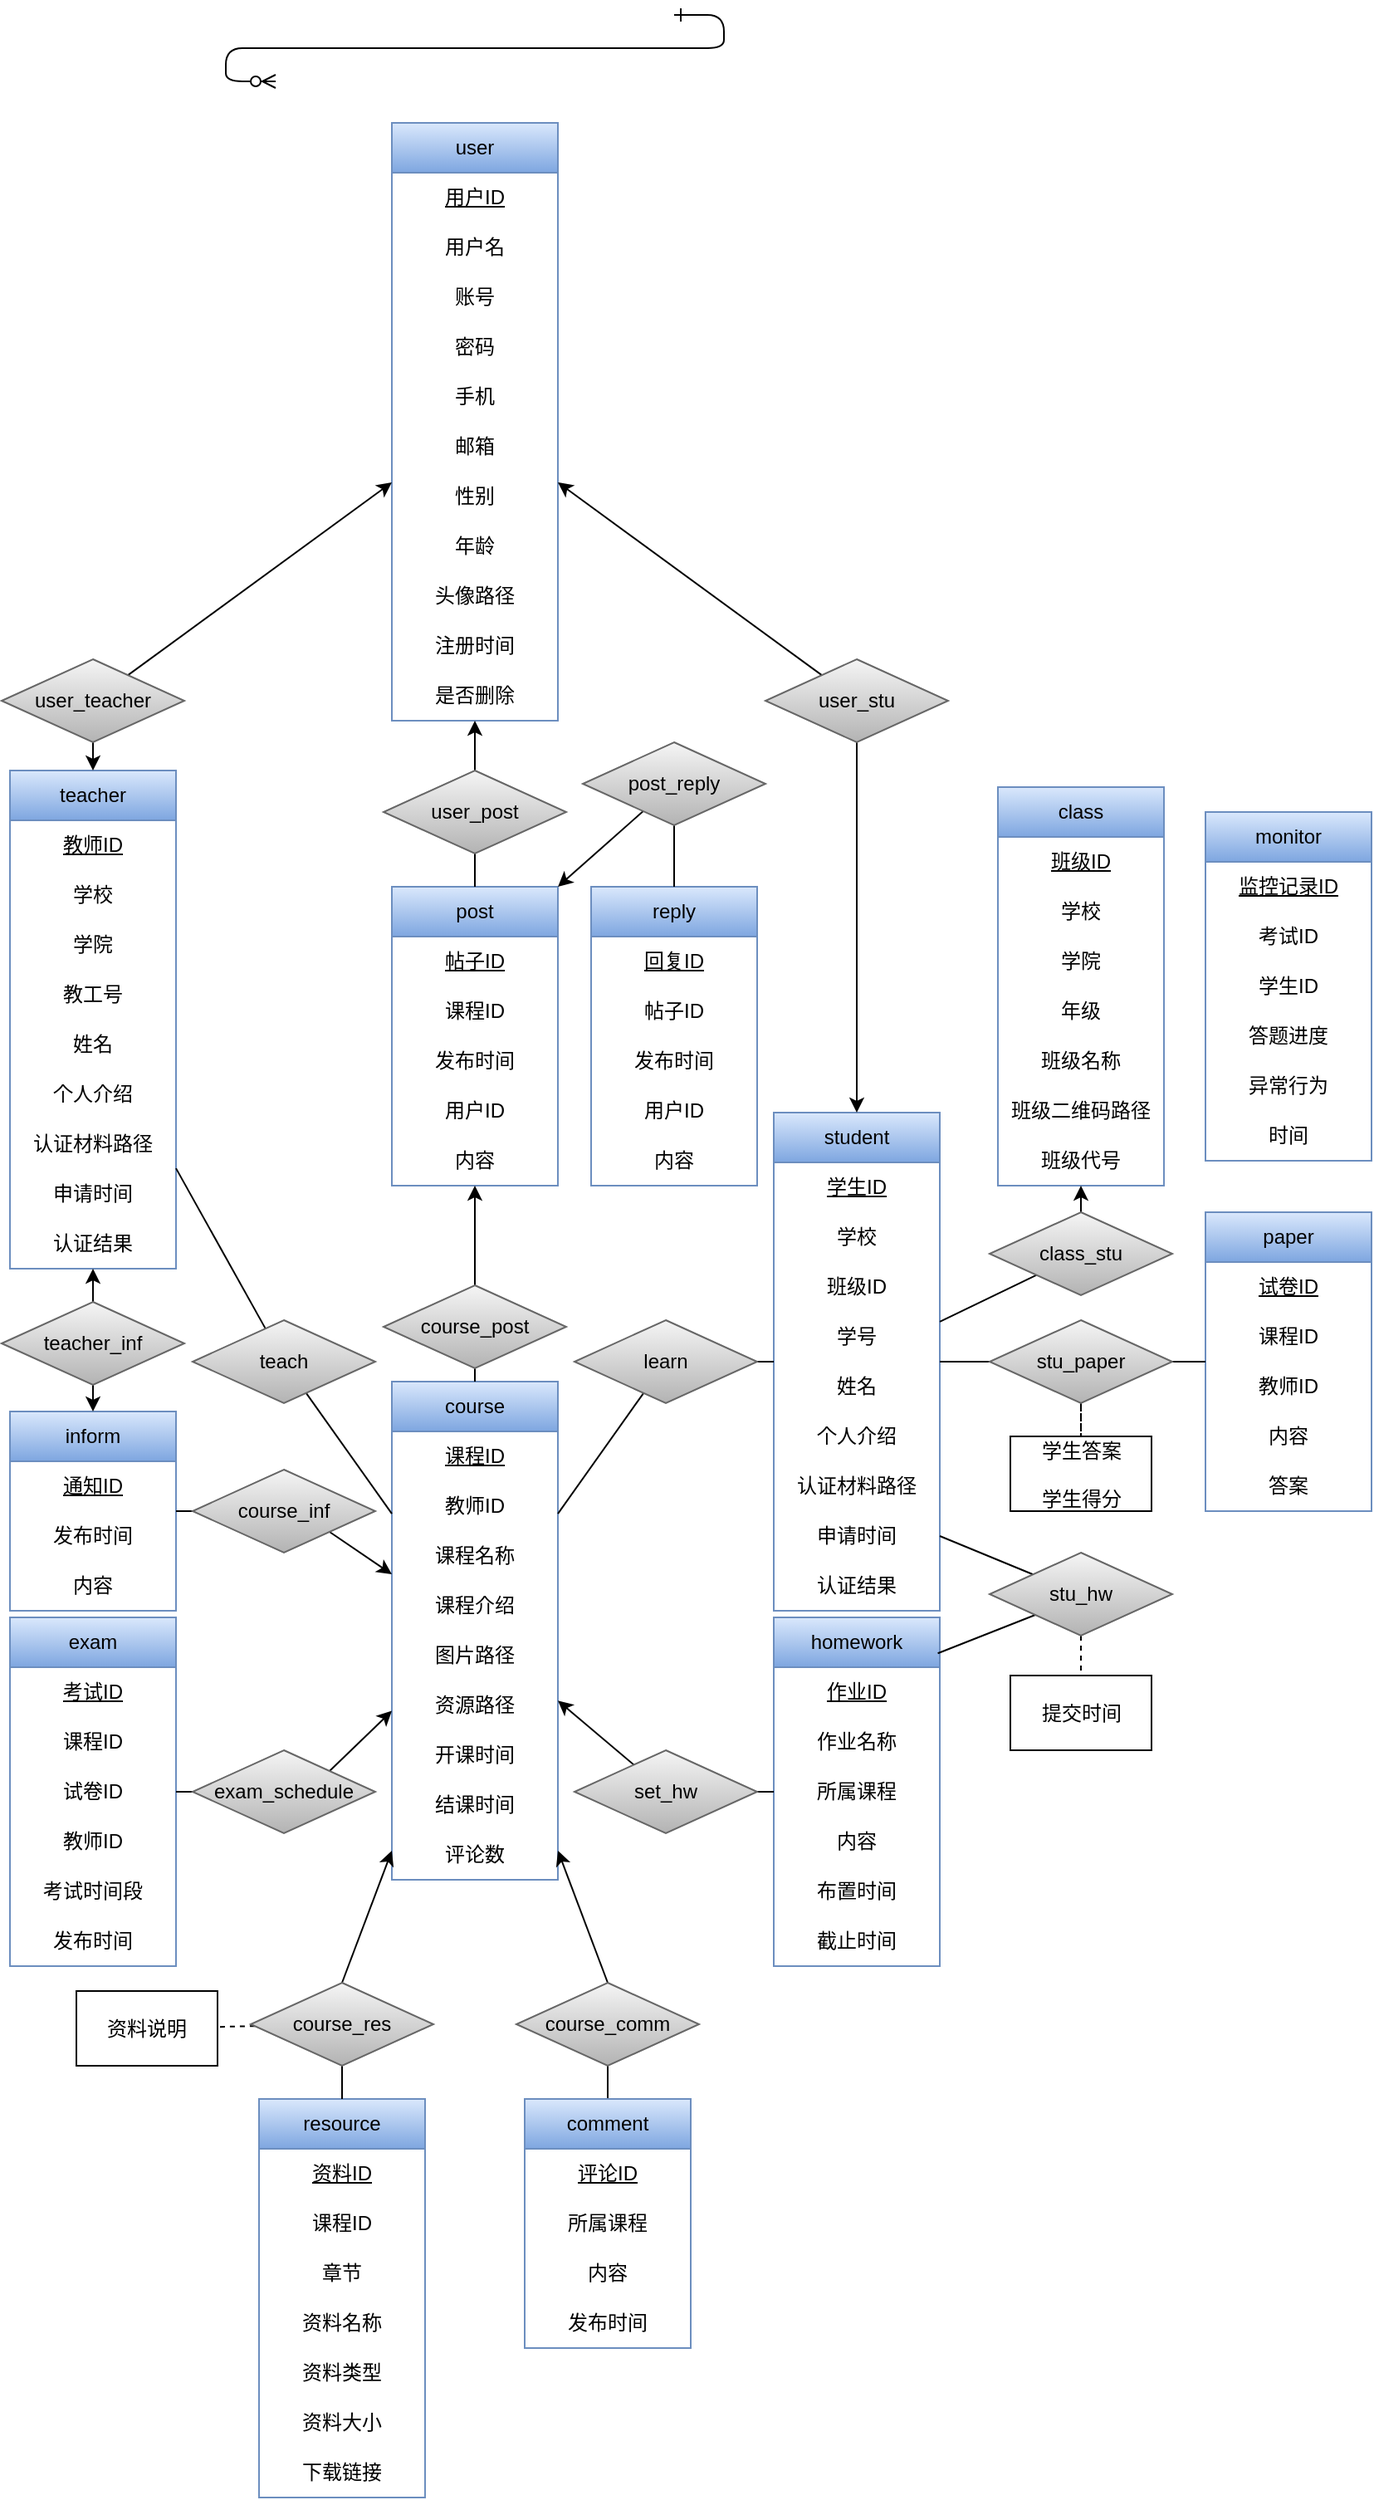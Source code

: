 <mxfile version="24.6.4" type="github">
  <diagram id="R2lEEEUBdFMjLlhIrx00" name="Page-1">
    <mxGraphModel dx="1669" dy="955" grid="1" gridSize="10" guides="1" tooltips="1" connect="1" arrows="1" fold="0" page="1" pageScale="1" pageWidth="1200" pageHeight="1920" math="0" shadow="0" extFonts="Permanent Marker^https://fonts.googleapis.com/css?family=Permanent+Marker">
      <root>
        <mxCell id="0" />
        <mxCell id="1" parent="0" />
        <mxCell id="C-vyLk0tnHw3VtMMgP7b-12" value="" style="edgeStyle=entityRelationEdgeStyle;endArrow=ERzeroToMany;startArrow=ERone;endFill=1;startFill=0;" parent="1" target="C-vyLk0tnHw3VtMMgP7b-17" edge="1">
          <mxGeometry width="100" height="100" relative="1" as="geometry">
            <mxPoint x="700" y="165" as="sourcePoint" />
            <mxPoint x="460" y="205" as="targetPoint" />
          </mxGeometry>
        </mxCell>
        <mxCell id="mOBHNSPccrh7EoG30m3W-4" value="student" style="swimlane;fontStyle=0;childLayout=stackLayout;horizontal=1;startSize=30;horizontalStack=0;resizeParent=1;resizeParentMax=0;resizeLast=0;collapsible=1;marginBottom=0;whiteSpace=wrap;html=1;fillColor=#dae8fc;strokeColor=#6c8ebf;gradientColor=#7ea6e0;" vertex="1" parent="1">
          <mxGeometry x="760" y="826" width="100" height="300" as="geometry" />
        </mxCell>
        <mxCell id="mOBHNSPccrh7EoG30m3W-5" value="&lt;u&gt;学生ID&lt;/u&gt;" style="text;strokeColor=none;fillColor=none;align=center;verticalAlign=middle;spacingLeft=4;spacingRight=4;overflow=hidden;points=[[0,0.5],[1,0.5]];portConstraint=eastwest;rotatable=0;whiteSpace=wrap;html=1;" vertex="1" parent="mOBHNSPccrh7EoG30m3W-4">
          <mxGeometry y="30" width="100" height="30" as="geometry" />
        </mxCell>
        <mxCell id="mOBHNSPccrh7EoG30m3W-16" value="学校" style="text;strokeColor=none;fillColor=none;align=center;verticalAlign=middle;spacingLeft=4;spacingRight=4;overflow=hidden;points=[[0,0.5],[1,0.5]];portConstraint=eastwest;rotatable=0;whiteSpace=wrap;html=1;" vertex="1" parent="mOBHNSPccrh7EoG30m3W-4">
          <mxGeometry y="60" width="100" height="30" as="geometry" />
        </mxCell>
        <mxCell id="mOBHNSPccrh7EoG30m3W-18" value="班级ID" style="text;strokeColor=none;fillColor=none;align=center;verticalAlign=middle;spacingLeft=4;spacingRight=4;overflow=hidden;points=[[0,0.5],[1,0.5]];portConstraint=eastwest;rotatable=0;whiteSpace=wrap;html=1;" vertex="1" parent="mOBHNSPccrh7EoG30m3W-4">
          <mxGeometry y="90" width="100" height="30" as="geometry" />
        </mxCell>
        <mxCell id="mOBHNSPccrh7EoG30m3W-19" value="学号" style="text;strokeColor=none;fillColor=none;align=center;verticalAlign=middle;spacingLeft=4;spacingRight=4;overflow=hidden;points=[[0,0.5],[1,0.5]];portConstraint=eastwest;rotatable=0;whiteSpace=wrap;html=1;" vertex="1" parent="mOBHNSPccrh7EoG30m3W-4">
          <mxGeometry y="120" width="100" height="30" as="geometry" />
        </mxCell>
        <mxCell id="mOBHNSPccrh7EoG30m3W-20" value="姓名" style="text;strokeColor=none;fillColor=none;align=center;verticalAlign=middle;spacingLeft=4;spacingRight=4;overflow=hidden;points=[[0,0.5],[1,0.5]];portConstraint=eastwest;rotatable=0;whiteSpace=wrap;html=1;" vertex="1" parent="mOBHNSPccrh7EoG30m3W-4">
          <mxGeometry y="150" width="100" height="30" as="geometry" />
        </mxCell>
        <mxCell id="mOBHNSPccrh7EoG30m3W-21" value="个人介绍" style="text;strokeColor=none;fillColor=none;align=center;verticalAlign=middle;spacingLeft=4;spacingRight=4;overflow=hidden;points=[[0,0.5],[1,0.5]];portConstraint=eastwest;rotatable=0;whiteSpace=wrap;html=1;" vertex="1" parent="mOBHNSPccrh7EoG30m3W-4">
          <mxGeometry y="180" width="100" height="30" as="geometry" />
        </mxCell>
        <mxCell id="mOBHNSPccrh7EoG30m3W-22" value="认证材料路径" style="text;strokeColor=none;fillColor=none;align=center;verticalAlign=middle;spacingLeft=4;spacingRight=4;overflow=hidden;points=[[0,0.5],[1,0.5]];portConstraint=eastwest;rotatable=0;whiteSpace=wrap;html=1;" vertex="1" parent="mOBHNSPccrh7EoG30m3W-4">
          <mxGeometry y="210" width="100" height="30" as="geometry" />
        </mxCell>
        <mxCell id="mOBHNSPccrh7EoG30m3W-23" value="申请时间" style="text;strokeColor=none;fillColor=none;align=center;verticalAlign=middle;spacingLeft=4;spacingRight=4;overflow=hidden;points=[[0,0.5],[1,0.5]];portConstraint=eastwest;rotatable=0;whiteSpace=wrap;html=1;" vertex="1" parent="mOBHNSPccrh7EoG30m3W-4">
          <mxGeometry y="240" width="100" height="30" as="geometry" />
        </mxCell>
        <mxCell id="mOBHNSPccrh7EoG30m3W-24" value="认证结果" style="text;strokeColor=none;fillColor=none;align=center;verticalAlign=middle;spacingLeft=4;spacingRight=4;overflow=hidden;points=[[0,0.5],[1,0.5]];portConstraint=eastwest;rotatable=0;whiteSpace=wrap;html=1;" vertex="1" parent="mOBHNSPccrh7EoG30m3W-4">
          <mxGeometry y="270" width="100" height="30" as="geometry" />
        </mxCell>
        <mxCell id="mOBHNSPccrh7EoG30m3W-27" value="teacher" style="swimlane;fontStyle=0;childLayout=stackLayout;horizontal=1;startSize=30;horizontalStack=0;resizeParent=1;resizeParentMax=0;resizeLast=0;collapsible=1;marginBottom=0;whiteSpace=wrap;html=1;fillColor=#dae8fc;gradientColor=#7ea6e0;strokeColor=#6c8ebf;" vertex="1" parent="1">
          <mxGeometry x="300" y="620" width="100" height="300" as="geometry" />
        </mxCell>
        <mxCell id="mOBHNSPccrh7EoG30m3W-28" value="&lt;u&gt;教师ID&lt;/u&gt;" style="text;strokeColor=none;fillColor=none;align=center;verticalAlign=middle;spacingLeft=4;spacingRight=4;overflow=hidden;points=[[0,0.5],[1,0.5]];portConstraint=eastwest;rotatable=0;whiteSpace=wrap;html=1;" vertex="1" parent="mOBHNSPccrh7EoG30m3W-27">
          <mxGeometry y="30" width="100" height="30" as="geometry" />
        </mxCell>
        <mxCell id="mOBHNSPccrh7EoG30m3W-29" value="学校" style="text;strokeColor=none;fillColor=none;align=center;verticalAlign=middle;spacingLeft=4;spacingRight=4;overflow=hidden;points=[[0,0.5],[1,0.5]];portConstraint=eastwest;rotatable=0;whiteSpace=wrap;html=1;" vertex="1" parent="mOBHNSPccrh7EoG30m3W-27">
          <mxGeometry y="60" width="100" height="30" as="geometry" />
        </mxCell>
        <mxCell id="mOBHNSPccrh7EoG30m3W-30" value="学院" style="text;strokeColor=none;fillColor=none;align=center;verticalAlign=middle;spacingLeft=4;spacingRight=4;overflow=hidden;points=[[0,0.5],[1,0.5]];portConstraint=eastwest;rotatable=0;whiteSpace=wrap;html=1;" vertex="1" parent="mOBHNSPccrh7EoG30m3W-27">
          <mxGeometry y="90" width="100" height="30" as="geometry" />
        </mxCell>
        <mxCell id="mOBHNSPccrh7EoG30m3W-31" value="教工号" style="text;strokeColor=none;fillColor=none;align=center;verticalAlign=middle;spacingLeft=4;spacingRight=4;overflow=hidden;points=[[0,0.5],[1,0.5]];portConstraint=eastwest;rotatable=0;whiteSpace=wrap;html=1;" vertex="1" parent="mOBHNSPccrh7EoG30m3W-27">
          <mxGeometry y="120" width="100" height="30" as="geometry" />
        </mxCell>
        <mxCell id="mOBHNSPccrh7EoG30m3W-32" value="姓名" style="text;strokeColor=none;fillColor=none;align=center;verticalAlign=middle;spacingLeft=4;spacingRight=4;overflow=hidden;points=[[0,0.5],[1,0.5]];portConstraint=eastwest;rotatable=0;whiteSpace=wrap;html=1;" vertex="1" parent="mOBHNSPccrh7EoG30m3W-27">
          <mxGeometry y="150" width="100" height="30" as="geometry" />
        </mxCell>
        <mxCell id="mOBHNSPccrh7EoG30m3W-33" value="个人介绍" style="text;strokeColor=none;fillColor=none;align=center;verticalAlign=middle;spacingLeft=4;spacingRight=4;overflow=hidden;points=[[0,0.5],[1,0.5]];portConstraint=eastwest;rotatable=0;whiteSpace=wrap;html=1;" vertex="1" parent="mOBHNSPccrh7EoG30m3W-27">
          <mxGeometry y="180" width="100" height="30" as="geometry" />
        </mxCell>
        <mxCell id="mOBHNSPccrh7EoG30m3W-34" value="认证材料路径" style="text;strokeColor=none;fillColor=none;align=center;verticalAlign=middle;spacingLeft=4;spacingRight=4;overflow=hidden;points=[[0,0.5],[1,0.5]];portConstraint=eastwest;rotatable=0;whiteSpace=wrap;html=1;" vertex="1" parent="mOBHNSPccrh7EoG30m3W-27">
          <mxGeometry y="210" width="100" height="30" as="geometry" />
        </mxCell>
        <mxCell id="mOBHNSPccrh7EoG30m3W-35" value="申请时间" style="text;strokeColor=none;fillColor=none;align=center;verticalAlign=middle;spacingLeft=4;spacingRight=4;overflow=hidden;points=[[0,0.5],[1,0.5]];portConstraint=eastwest;rotatable=0;whiteSpace=wrap;html=1;" vertex="1" parent="mOBHNSPccrh7EoG30m3W-27">
          <mxGeometry y="240" width="100" height="30" as="geometry" />
        </mxCell>
        <mxCell id="mOBHNSPccrh7EoG30m3W-36" value="认证结果" style="text;strokeColor=none;fillColor=none;align=center;verticalAlign=middle;spacingLeft=4;spacingRight=4;overflow=hidden;points=[[0,0.5],[1,0.5]];portConstraint=eastwest;rotatable=0;whiteSpace=wrap;html=1;" vertex="1" parent="mOBHNSPccrh7EoG30m3W-27">
          <mxGeometry y="270" width="100" height="30" as="geometry" />
        </mxCell>
        <mxCell id="mOBHNSPccrh7EoG30m3W-39" value="user" style="swimlane;fontStyle=0;childLayout=stackLayout;horizontal=1;startSize=30;horizontalStack=0;resizeParent=1;resizeParentMax=0;resizeLast=0;collapsible=1;marginBottom=0;whiteSpace=wrap;html=1;fillColor=#dae8fc;strokeColor=#6c8ebf;gradientColor=#7ea6e0;" vertex="1" parent="1">
          <mxGeometry x="530" y="230" width="100" height="360" as="geometry" />
        </mxCell>
        <mxCell id="mOBHNSPccrh7EoG30m3W-40" value="&lt;u&gt;用户ID&lt;/u&gt;" style="text;strokeColor=none;fillColor=none;align=center;verticalAlign=middle;spacingLeft=4;spacingRight=4;overflow=hidden;points=[[0,0.5],[1,0.5]];portConstraint=eastwest;rotatable=0;whiteSpace=wrap;html=1;" vertex="1" parent="mOBHNSPccrh7EoG30m3W-39">
          <mxGeometry y="30" width="100" height="30" as="geometry" />
        </mxCell>
        <mxCell id="mOBHNSPccrh7EoG30m3W-41" value="用户名" style="text;strokeColor=none;fillColor=none;align=center;verticalAlign=middle;spacingLeft=4;spacingRight=4;overflow=hidden;points=[[0,0.5],[1,0.5]];portConstraint=eastwest;rotatable=0;whiteSpace=wrap;html=1;" vertex="1" parent="mOBHNSPccrh7EoG30m3W-39">
          <mxGeometry y="60" width="100" height="30" as="geometry" />
        </mxCell>
        <mxCell id="mOBHNSPccrh7EoG30m3W-42" value="账号" style="text;strokeColor=none;fillColor=none;align=center;verticalAlign=middle;spacingLeft=4;spacingRight=4;overflow=hidden;points=[[0,0.5],[1,0.5]];portConstraint=eastwest;rotatable=0;whiteSpace=wrap;html=1;" vertex="1" parent="mOBHNSPccrh7EoG30m3W-39">
          <mxGeometry y="90" width="100" height="30" as="geometry" />
        </mxCell>
        <mxCell id="mOBHNSPccrh7EoG30m3W-43" value="密码" style="text;strokeColor=none;fillColor=none;align=center;verticalAlign=middle;spacingLeft=4;spacingRight=4;overflow=hidden;points=[[0,0.5],[1,0.5]];portConstraint=eastwest;rotatable=0;whiteSpace=wrap;html=1;" vertex="1" parent="mOBHNSPccrh7EoG30m3W-39">
          <mxGeometry y="120" width="100" height="30" as="geometry" />
        </mxCell>
        <mxCell id="mOBHNSPccrh7EoG30m3W-44" value="手机" style="text;strokeColor=none;fillColor=none;align=center;verticalAlign=middle;spacingLeft=4;spacingRight=4;overflow=hidden;points=[[0,0.5],[1,0.5]];portConstraint=eastwest;rotatable=0;whiteSpace=wrap;html=1;" vertex="1" parent="mOBHNSPccrh7EoG30m3W-39">
          <mxGeometry y="150" width="100" height="30" as="geometry" />
        </mxCell>
        <mxCell id="mOBHNSPccrh7EoG30m3W-45" value="邮箱" style="text;strokeColor=none;fillColor=none;align=center;verticalAlign=middle;spacingLeft=4;spacingRight=4;overflow=hidden;points=[[0,0.5],[1,0.5]];portConstraint=eastwest;rotatable=0;whiteSpace=wrap;html=1;" vertex="1" parent="mOBHNSPccrh7EoG30m3W-39">
          <mxGeometry y="180" width="100" height="30" as="geometry" />
        </mxCell>
        <mxCell id="mOBHNSPccrh7EoG30m3W-46" value="性别" style="text;strokeColor=none;fillColor=none;align=center;verticalAlign=middle;spacingLeft=4;spacingRight=4;overflow=hidden;points=[[0,0.5],[1,0.5]];portConstraint=eastwest;rotatable=0;whiteSpace=wrap;html=1;" vertex="1" parent="mOBHNSPccrh7EoG30m3W-39">
          <mxGeometry y="210" width="100" height="30" as="geometry" />
        </mxCell>
        <mxCell id="mOBHNSPccrh7EoG30m3W-47" value="年龄" style="text;strokeColor=none;fillColor=none;align=center;verticalAlign=middle;spacingLeft=4;spacingRight=4;overflow=hidden;points=[[0,0.5],[1,0.5]];portConstraint=eastwest;rotatable=0;whiteSpace=wrap;html=1;" vertex="1" parent="mOBHNSPccrh7EoG30m3W-39">
          <mxGeometry y="240" width="100" height="30" as="geometry" />
        </mxCell>
        <mxCell id="mOBHNSPccrh7EoG30m3W-48" value="头像路径" style="text;strokeColor=none;fillColor=none;align=center;verticalAlign=middle;spacingLeft=4;spacingRight=4;overflow=hidden;points=[[0,0.5],[1,0.5]];portConstraint=eastwest;rotatable=0;whiteSpace=wrap;html=1;" vertex="1" parent="mOBHNSPccrh7EoG30m3W-39">
          <mxGeometry y="270" width="100" height="30" as="geometry" />
        </mxCell>
        <mxCell id="mOBHNSPccrh7EoG30m3W-49" value="注册时间" style="text;strokeColor=none;fillColor=none;align=center;verticalAlign=middle;spacingLeft=4;spacingRight=4;overflow=hidden;points=[[0,0.5],[1,0.5]];portConstraint=eastwest;rotatable=0;whiteSpace=wrap;html=1;" vertex="1" parent="mOBHNSPccrh7EoG30m3W-39">
          <mxGeometry y="300" width="100" height="30" as="geometry" />
        </mxCell>
        <mxCell id="mOBHNSPccrh7EoG30m3W-50" value="是否删除" style="text;strokeColor=none;fillColor=none;align=center;verticalAlign=middle;spacingLeft=4;spacingRight=4;overflow=hidden;points=[[0,0.5],[1,0.5]];portConstraint=eastwest;rotatable=0;whiteSpace=wrap;html=1;" vertex="1" parent="mOBHNSPccrh7EoG30m3W-39">
          <mxGeometry y="330" width="100" height="30" as="geometry" />
        </mxCell>
        <mxCell id="JICtloIAg-4X0a2bjhk1-2" style="rounded=0;orthogonalLoop=1;jettySize=auto;html=1;" edge="1" parent="1" source="JICtloIAg-4X0a2bjhk1-1" target="mOBHNSPccrh7EoG30m3W-27">
          <mxGeometry relative="1" as="geometry" />
        </mxCell>
        <mxCell id="JICtloIAg-4X0a2bjhk1-3" style="rounded=0;orthogonalLoop=1;jettySize=auto;html=1;" edge="1" parent="1" source="JICtloIAg-4X0a2bjhk1-1" target="mOBHNSPccrh7EoG30m3W-39">
          <mxGeometry relative="1" as="geometry" />
        </mxCell>
        <mxCell id="JICtloIAg-4X0a2bjhk1-1" value="user_teacher" style="rhombus;whiteSpace=wrap;html=1;fillColor=#f5f5f5;strokeColor=#666666;gradientColor=#b3b3b3;" vertex="1" parent="1">
          <mxGeometry x="295" y="553" width="110" height="50" as="geometry" />
        </mxCell>
        <mxCell id="JICtloIAg-4X0a2bjhk1-5" style="rounded=0;orthogonalLoop=1;jettySize=auto;html=1;" edge="1" parent="1" source="JICtloIAg-4X0a2bjhk1-4" target="mOBHNSPccrh7EoG30m3W-39">
          <mxGeometry relative="1" as="geometry" />
        </mxCell>
        <mxCell id="JICtloIAg-4X0a2bjhk1-6" style="rounded=0;orthogonalLoop=1;jettySize=auto;html=1;strokeColor=default;" edge="1" parent="1" source="JICtloIAg-4X0a2bjhk1-4" target="mOBHNSPccrh7EoG30m3W-4">
          <mxGeometry relative="1" as="geometry" />
        </mxCell>
        <mxCell id="JICtloIAg-4X0a2bjhk1-4" value="user_stu" style="rhombus;whiteSpace=wrap;html=1;fillColor=#f5f5f5;strokeColor=#666666;gradientColor=#b3b3b3;" vertex="1" parent="1">
          <mxGeometry x="755" y="553" width="110" height="50" as="geometry" />
        </mxCell>
        <mxCell id="JICtloIAg-4X0a2bjhk1-7" value="class" style="swimlane;fontStyle=0;childLayout=stackLayout;horizontal=1;startSize=30;horizontalStack=0;resizeParent=1;resizeParentMax=0;resizeLast=0;collapsible=1;marginBottom=0;whiteSpace=wrap;html=1;fillColor=#dae8fc;strokeColor=#6c8ebf;gradientColor=#7ea6e0;" vertex="1" parent="1">
          <mxGeometry x="895" y="630" width="100" height="240" as="geometry" />
        </mxCell>
        <mxCell id="JICtloIAg-4X0a2bjhk1-8" value="&lt;u&gt;班级ID&lt;/u&gt;" style="text;strokeColor=none;fillColor=none;align=center;verticalAlign=middle;spacingLeft=4;spacingRight=4;overflow=hidden;points=[[0,0.5],[1,0.5]];portConstraint=eastwest;rotatable=0;whiteSpace=wrap;html=1;" vertex="1" parent="JICtloIAg-4X0a2bjhk1-7">
          <mxGeometry y="30" width="100" height="30" as="geometry" />
        </mxCell>
        <mxCell id="JICtloIAg-4X0a2bjhk1-9" value="学校" style="text;strokeColor=none;fillColor=none;align=center;verticalAlign=middle;spacingLeft=4;spacingRight=4;overflow=hidden;points=[[0,0.5],[1,0.5]];portConstraint=eastwest;rotatable=0;whiteSpace=wrap;html=1;" vertex="1" parent="JICtloIAg-4X0a2bjhk1-7">
          <mxGeometry y="60" width="100" height="30" as="geometry" />
        </mxCell>
        <mxCell id="JICtloIAg-4X0a2bjhk1-10" value="学院" style="text;strokeColor=none;fillColor=none;align=center;verticalAlign=middle;spacingLeft=4;spacingRight=4;overflow=hidden;points=[[0,0.5],[1,0.5]];portConstraint=eastwest;rotatable=0;whiteSpace=wrap;html=1;" vertex="1" parent="JICtloIAg-4X0a2bjhk1-7">
          <mxGeometry y="90" width="100" height="30" as="geometry" />
        </mxCell>
        <mxCell id="JICtloIAg-4X0a2bjhk1-11" value="年级" style="text;strokeColor=none;fillColor=none;align=center;verticalAlign=middle;spacingLeft=4;spacingRight=4;overflow=hidden;points=[[0,0.5],[1,0.5]];portConstraint=eastwest;rotatable=0;whiteSpace=wrap;html=1;" vertex="1" parent="JICtloIAg-4X0a2bjhk1-7">
          <mxGeometry y="120" width="100" height="30" as="geometry" />
        </mxCell>
        <mxCell id="JICtloIAg-4X0a2bjhk1-12" value="班级名称" style="text;strokeColor=none;fillColor=none;align=center;verticalAlign=middle;spacingLeft=4;spacingRight=4;overflow=hidden;points=[[0,0.5],[1,0.5]];portConstraint=eastwest;rotatable=0;whiteSpace=wrap;html=1;" vertex="1" parent="JICtloIAg-4X0a2bjhk1-7">
          <mxGeometry y="150" width="100" height="30" as="geometry" />
        </mxCell>
        <mxCell id="JICtloIAg-4X0a2bjhk1-13" value="班级二维码路径" style="text;strokeColor=none;fillColor=none;align=center;verticalAlign=middle;spacingLeft=4;spacingRight=4;overflow=hidden;points=[[0,0.5],[1,0.5]];portConstraint=eastwest;rotatable=0;whiteSpace=wrap;html=1;" vertex="1" parent="JICtloIAg-4X0a2bjhk1-7">
          <mxGeometry y="180" width="100" height="30" as="geometry" />
        </mxCell>
        <mxCell id="JICtloIAg-4X0a2bjhk1-14" value="班级代号" style="text;strokeColor=none;fillColor=none;align=center;verticalAlign=middle;spacingLeft=4;spacingRight=4;overflow=hidden;points=[[0,0.5],[1,0.5]];portConstraint=eastwest;rotatable=0;whiteSpace=wrap;html=1;" vertex="1" parent="JICtloIAg-4X0a2bjhk1-7">
          <mxGeometry y="210" width="100" height="30" as="geometry" />
        </mxCell>
        <mxCell id="JICtloIAg-4X0a2bjhk1-19" value="course" style="swimlane;fontStyle=0;childLayout=stackLayout;horizontal=1;startSize=30;horizontalStack=0;resizeParent=1;resizeParentMax=0;resizeLast=0;collapsible=1;marginBottom=0;whiteSpace=wrap;html=1;fillColor=#dae8fc;gradientColor=#7ea6e0;strokeColor=#6c8ebf;" vertex="1" parent="1">
          <mxGeometry x="530" y="988" width="100" height="300" as="geometry" />
        </mxCell>
        <mxCell id="JICtloIAg-4X0a2bjhk1-20" value="&lt;u&gt;课程ID&lt;/u&gt;" style="text;strokeColor=none;fillColor=none;align=center;verticalAlign=middle;spacingLeft=4;spacingRight=4;overflow=hidden;points=[[0,0.5],[1,0.5]];portConstraint=eastwest;rotatable=0;whiteSpace=wrap;html=1;" vertex="1" parent="JICtloIAg-4X0a2bjhk1-19">
          <mxGeometry y="30" width="100" height="30" as="geometry" />
        </mxCell>
        <mxCell id="JICtloIAg-4X0a2bjhk1-21" value="教师ID" style="text;strokeColor=none;fillColor=none;align=center;verticalAlign=middle;spacingLeft=4;spacingRight=4;overflow=hidden;points=[[0,0.5],[1,0.5]];portConstraint=eastwest;rotatable=0;whiteSpace=wrap;html=1;" vertex="1" parent="JICtloIAg-4X0a2bjhk1-19">
          <mxGeometry y="60" width="100" height="30" as="geometry" />
        </mxCell>
        <mxCell id="JICtloIAg-4X0a2bjhk1-22" value="课程名称" style="text;strokeColor=none;fillColor=none;align=center;verticalAlign=middle;spacingLeft=4;spacingRight=4;overflow=hidden;points=[[0,0.5],[1,0.5]];portConstraint=eastwest;rotatable=0;whiteSpace=wrap;html=1;" vertex="1" parent="JICtloIAg-4X0a2bjhk1-19">
          <mxGeometry y="90" width="100" height="30" as="geometry" />
        </mxCell>
        <mxCell id="JICtloIAg-4X0a2bjhk1-23" value="课程介绍" style="text;strokeColor=none;fillColor=none;align=center;verticalAlign=middle;spacingLeft=4;spacingRight=4;overflow=hidden;points=[[0,0.5],[1,0.5]];portConstraint=eastwest;rotatable=0;whiteSpace=wrap;html=1;" vertex="1" parent="JICtloIAg-4X0a2bjhk1-19">
          <mxGeometry y="120" width="100" height="30" as="geometry" />
        </mxCell>
        <mxCell id="JICtloIAg-4X0a2bjhk1-24" value="图片路径" style="text;strokeColor=none;fillColor=none;align=center;verticalAlign=middle;spacingLeft=4;spacingRight=4;overflow=hidden;points=[[0,0.5],[1,0.5]];portConstraint=eastwest;rotatable=0;whiteSpace=wrap;html=1;" vertex="1" parent="JICtloIAg-4X0a2bjhk1-19">
          <mxGeometry y="150" width="100" height="30" as="geometry" />
        </mxCell>
        <mxCell id="JICtloIAg-4X0a2bjhk1-25" value="资源路径" style="text;strokeColor=none;fillColor=none;align=center;verticalAlign=middle;spacingLeft=4;spacingRight=4;overflow=hidden;points=[[0,0.5],[1,0.5]];portConstraint=eastwest;rotatable=0;whiteSpace=wrap;html=1;" vertex="1" parent="JICtloIAg-4X0a2bjhk1-19">
          <mxGeometry y="180" width="100" height="30" as="geometry" />
        </mxCell>
        <mxCell id="JICtloIAg-4X0a2bjhk1-26" value="开课时间" style="text;strokeColor=none;fillColor=none;align=center;verticalAlign=middle;spacingLeft=4;spacingRight=4;overflow=hidden;points=[[0,0.5],[1,0.5]];portConstraint=eastwest;rotatable=0;whiteSpace=wrap;html=1;" vertex="1" parent="JICtloIAg-4X0a2bjhk1-19">
          <mxGeometry y="210" width="100" height="30" as="geometry" />
        </mxCell>
        <mxCell id="JICtloIAg-4X0a2bjhk1-27" value="结课时间" style="text;strokeColor=none;fillColor=none;align=center;verticalAlign=middle;spacingLeft=4;spacingRight=4;overflow=hidden;points=[[0,0.5],[1,0.5]];portConstraint=eastwest;rotatable=0;whiteSpace=wrap;html=1;" vertex="1" parent="JICtloIAg-4X0a2bjhk1-19">
          <mxGeometry y="240" width="100" height="30" as="geometry" />
        </mxCell>
        <mxCell id="JICtloIAg-4X0a2bjhk1-28" value="评论数" style="text;strokeColor=none;fillColor=none;align=center;verticalAlign=middle;spacingLeft=4;spacingRight=4;overflow=hidden;points=[[0,0.5],[1,0.5]];portConstraint=eastwest;rotatable=0;whiteSpace=wrap;html=1;" vertex="1" parent="JICtloIAg-4X0a2bjhk1-19">
          <mxGeometry y="270" width="100" height="30" as="geometry" />
        </mxCell>
        <mxCell id="JICtloIAg-4X0a2bjhk1-31" value="resource" style="swimlane;fontStyle=0;childLayout=stackLayout;horizontal=1;startSize=30;horizontalStack=0;resizeParent=1;resizeParentMax=0;resizeLast=0;collapsible=1;marginBottom=0;whiteSpace=wrap;html=1;fillColor=#dae8fc;strokeColor=#6c8ebf;gradientColor=#7ea6e0;" vertex="1" parent="1">
          <mxGeometry x="450" y="1420" width="100" height="240" as="geometry" />
        </mxCell>
        <mxCell id="JICtloIAg-4X0a2bjhk1-32" value="&lt;u&gt;资料ID&lt;/u&gt;" style="text;strokeColor=none;fillColor=none;align=center;verticalAlign=middle;spacingLeft=4;spacingRight=4;overflow=hidden;points=[[0,0.5],[1,0.5]];portConstraint=eastwest;rotatable=0;whiteSpace=wrap;html=1;" vertex="1" parent="JICtloIAg-4X0a2bjhk1-31">
          <mxGeometry y="30" width="100" height="30" as="geometry" />
        </mxCell>
        <mxCell id="JICtloIAg-4X0a2bjhk1-33" value="课程ID" style="text;strokeColor=none;fillColor=none;align=center;verticalAlign=middle;spacingLeft=4;spacingRight=4;overflow=hidden;points=[[0,0.5],[1,0.5]];portConstraint=eastwest;rotatable=0;whiteSpace=wrap;html=1;" vertex="1" parent="JICtloIAg-4X0a2bjhk1-31">
          <mxGeometry y="60" width="100" height="30" as="geometry" />
        </mxCell>
        <mxCell id="JICtloIAg-4X0a2bjhk1-34" value="章节" style="text;strokeColor=none;fillColor=none;align=center;verticalAlign=middle;spacingLeft=4;spacingRight=4;overflow=hidden;points=[[0,0.5],[1,0.5]];portConstraint=eastwest;rotatable=0;whiteSpace=wrap;html=1;" vertex="1" parent="JICtloIAg-4X0a2bjhk1-31">
          <mxGeometry y="90" width="100" height="30" as="geometry" />
        </mxCell>
        <mxCell id="JICtloIAg-4X0a2bjhk1-35" value="资料名称" style="text;strokeColor=none;fillColor=none;align=center;verticalAlign=middle;spacingLeft=4;spacingRight=4;overflow=hidden;points=[[0,0.5],[1,0.5]];portConstraint=eastwest;rotatable=0;whiteSpace=wrap;html=1;" vertex="1" parent="JICtloIAg-4X0a2bjhk1-31">
          <mxGeometry y="120" width="100" height="30" as="geometry" />
        </mxCell>
        <mxCell id="JICtloIAg-4X0a2bjhk1-36" value="资料类型" style="text;strokeColor=none;fillColor=none;align=center;verticalAlign=middle;spacingLeft=4;spacingRight=4;overflow=hidden;points=[[0,0.5],[1,0.5]];portConstraint=eastwest;rotatable=0;whiteSpace=wrap;html=1;" vertex="1" parent="JICtloIAg-4X0a2bjhk1-31">
          <mxGeometry y="150" width="100" height="30" as="geometry" />
        </mxCell>
        <mxCell id="JICtloIAg-4X0a2bjhk1-37" value="资料大小" style="text;strokeColor=none;fillColor=none;align=center;verticalAlign=middle;spacingLeft=4;spacingRight=4;overflow=hidden;points=[[0,0.5],[1,0.5]];portConstraint=eastwest;rotatable=0;whiteSpace=wrap;html=1;" vertex="1" parent="JICtloIAg-4X0a2bjhk1-31">
          <mxGeometry y="180" width="100" height="30" as="geometry" />
        </mxCell>
        <mxCell id="JICtloIAg-4X0a2bjhk1-38" value="下载链接" style="text;strokeColor=none;fillColor=none;align=center;verticalAlign=middle;spacingLeft=4;spacingRight=4;overflow=hidden;points=[[0,0.5],[1,0.5]];portConstraint=eastwest;rotatable=0;whiteSpace=wrap;html=1;" vertex="1" parent="JICtloIAg-4X0a2bjhk1-31">
          <mxGeometry y="210" width="100" height="30" as="geometry" />
        </mxCell>
        <mxCell id="JICtloIAg-4X0a2bjhk1-41" value="inform" style="swimlane;fontStyle=0;childLayout=stackLayout;horizontal=1;startSize=30;horizontalStack=0;resizeParent=1;resizeParentMax=0;resizeLast=0;collapsible=1;marginBottom=0;whiteSpace=wrap;html=1;fillColor=#dae8fc;strokeColor=#6c8ebf;gradientColor=#7ea6e0;" vertex="1" parent="1">
          <mxGeometry x="300" y="1006" width="100" height="120" as="geometry" />
        </mxCell>
        <mxCell id="JICtloIAg-4X0a2bjhk1-42" value="&lt;u&gt;通知ID&lt;/u&gt;" style="text;strokeColor=none;fillColor=none;align=center;verticalAlign=middle;spacingLeft=4;spacingRight=4;overflow=hidden;points=[[0,0.5],[1,0.5]];portConstraint=eastwest;rotatable=0;whiteSpace=wrap;html=1;" vertex="1" parent="JICtloIAg-4X0a2bjhk1-41">
          <mxGeometry y="30" width="100" height="30" as="geometry" />
        </mxCell>
        <mxCell id="JICtloIAg-4X0a2bjhk1-43" value="发布时间" style="text;strokeColor=none;fillColor=none;align=center;verticalAlign=middle;spacingLeft=4;spacingRight=4;overflow=hidden;points=[[0,0.5],[1,0.5]];portConstraint=eastwest;rotatable=0;whiteSpace=wrap;html=1;" vertex="1" parent="JICtloIAg-4X0a2bjhk1-41">
          <mxGeometry y="60" width="100" height="30" as="geometry" />
        </mxCell>
        <mxCell id="JICtloIAg-4X0a2bjhk1-44" value="内容" style="text;strokeColor=none;fillColor=none;align=center;verticalAlign=middle;spacingLeft=4;spacingRight=4;overflow=hidden;points=[[0,0.5],[1,0.5]];portConstraint=eastwest;rotatable=0;whiteSpace=wrap;html=1;" vertex="1" parent="JICtloIAg-4X0a2bjhk1-41">
          <mxGeometry y="90" width="100" height="30" as="geometry" />
        </mxCell>
        <mxCell id="JICtloIAg-4X0a2bjhk1-49" value="homework" style="swimlane;fontStyle=0;childLayout=stackLayout;horizontal=1;startSize=30;horizontalStack=0;resizeParent=1;resizeParentMax=0;resizeLast=0;collapsible=1;marginBottom=0;whiteSpace=wrap;html=1;fillColor=#dae8fc;gradientColor=#7ea6e0;strokeColor=#6c8ebf;" vertex="1" parent="1">
          <mxGeometry x="760" y="1130" width="100" height="210" as="geometry" />
        </mxCell>
        <mxCell id="JICtloIAg-4X0a2bjhk1-50" value="&lt;u&gt;作业ID&lt;/u&gt;" style="text;strokeColor=none;fillColor=none;align=center;verticalAlign=middle;spacingLeft=4;spacingRight=4;overflow=hidden;points=[[0,0.5],[1,0.5]];portConstraint=eastwest;rotatable=0;whiteSpace=wrap;html=1;" vertex="1" parent="JICtloIAg-4X0a2bjhk1-49">
          <mxGeometry y="30" width="100" height="30" as="geometry" />
        </mxCell>
        <mxCell id="JICtloIAg-4X0a2bjhk1-51" value="作业名称" style="text;strokeColor=none;fillColor=none;align=center;verticalAlign=middle;spacingLeft=4;spacingRight=4;overflow=hidden;points=[[0,0.5],[1,0.5]];portConstraint=eastwest;rotatable=0;whiteSpace=wrap;html=1;" vertex="1" parent="JICtloIAg-4X0a2bjhk1-49">
          <mxGeometry y="60" width="100" height="30" as="geometry" />
        </mxCell>
        <mxCell id="JICtloIAg-4X0a2bjhk1-52" value="所属课程" style="text;strokeColor=none;fillColor=none;align=center;verticalAlign=middle;spacingLeft=4;spacingRight=4;overflow=hidden;points=[[0,0.5],[1,0.5]];portConstraint=eastwest;rotatable=0;whiteSpace=wrap;html=1;" vertex="1" parent="JICtloIAg-4X0a2bjhk1-49">
          <mxGeometry y="90" width="100" height="30" as="geometry" />
        </mxCell>
        <mxCell id="JICtloIAg-4X0a2bjhk1-53" value="内容" style="text;strokeColor=none;fillColor=none;align=center;verticalAlign=middle;spacingLeft=4;spacingRight=4;overflow=hidden;points=[[0,0.5],[1,0.5]];portConstraint=eastwest;rotatable=0;whiteSpace=wrap;html=1;" vertex="1" parent="JICtloIAg-4X0a2bjhk1-49">
          <mxGeometry y="120" width="100" height="30" as="geometry" />
        </mxCell>
        <mxCell id="JICtloIAg-4X0a2bjhk1-54" value="布置时间" style="text;strokeColor=none;fillColor=none;align=center;verticalAlign=middle;spacingLeft=4;spacingRight=4;overflow=hidden;points=[[0,0.5],[1,0.5]];portConstraint=eastwest;rotatable=0;whiteSpace=wrap;html=1;" vertex="1" parent="JICtloIAg-4X0a2bjhk1-49">
          <mxGeometry y="150" width="100" height="30" as="geometry" />
        </mxCell>
        <mxCell id="JICtloIAg-4X0a2bjhk1-55" value="截止时间" style="text;strokeColor=none;fillColor=none;align=center;verticalAlign=middle;spacingLeft=4;spacingRight=4;overflow=hidden;points=[[0,0.5],[1,0.5]];portConstraint=eastwest;rotatable=0;whiteSpace=wrap;html=1;" vertex="1" parent="JICtloIAg-4X0a2bjhk1-49">
          <mxGeometry y="180" width="100" height="30" as="geometry" />
        </mxCell>
        <mxCell id="JICtloIAg-4X0a2bjhk1-61" value="reply" style="swimlane;fontStyle=0;childLayout=stackLayout;horizontal=1;startSize=30;horizontalStack=0;resizeParent=1;resizeParentMax=0;resizeLast=0;collapsible=1;marginBottom=0;whiteSpace=wrap;html=1;fillColor=#dae8fc;gradientColor=#7ea6e0;strokeColor=#6c8ebf;" vertex="1" parent="1">
          <mxGeometry x="650" y="690" width="100" height="180" as="geometry" />
        </mxCell>
        <mxCell id="JICtloIAg-4X0a2bjhk1-62" value="&lt;u&gt;回复ID&lt;/u&gt;" style="text;strokeColor=none;fillColor=none;align=center;verticalAlign=middle;spacingLeft=4;spacingRight=4;overflow=hidden;points=[[0,0.5],[1,0.5]];portConstraint=eastwest;rotatable=0;whiteSpace=wrap;html=1;" vertex="1" parent="JICtloIAg-4X0a2bjhk1-61">
          <mxGeometry y="30" width="100" height="30" as="geometry" />
        </mxCell>
        <mxCell id="JICtloIAg-4X0a2bjhk1-66" value="帖子ID" style="text;strokeColor=none;fillColor=none;align=center;verticalAlign=middle;spacingLeft=4;spacingRight=4;overflow=hidden;points=[[0,0.5],[1,0.5]];portConstraint=eastwest;rotatable=0;whiteSpace=wrap;html=1;" vertex="1" parent="JICtloIAg-4X0a2bjhk1-61">
          <mxGeometry y="60" width="100" height="30" as="geometry" />
        </mxCell>
        <mxCell id="JICtloIAg-4X0a2bjhk1-63" value="发布时间" style="text;strokeColor=none;fillColor=none;align=center;verticalAlign=middle;spacingLeft=4;spacingRight=4;overflow=hidden;points=[[0,0.5],[1,0.5]];portConstraint=eastwest;rotatable=0;whiteSpace=wrap;html=1;" vertex="1" parent="JICtloIAg-4X0a2bjhk1-61">
          <mxGeometry y="90" width="100" height="30" as="geometry" />
        </mxCell>
        <mxCell id="JICtloIAg-4X0a2bjhk1-64" value="用户ID" style="text;strokeColor=none;fillColor=none;align=center;verticalAlign=middle;spacingLeft=4;spacingRight=4;overflow=hidden;points=[[0,0.5],[1,0.5]];portConstraint=eastwest;rotatable=0;whiteSpace=wrap;html=1;" vertex="1" parent="JICtloIAg-4X0a2bjhk1-61">
          <mxGeometry y="120" width="100" height="30" as="geometry" />
        </mxCell>
        <mxCell id="JICtloIAg-4X0a2bjhk1-65" value="内容" style="text;strokeColor=none;fillColor=none;align=center;verticalAlign=middle;spacingLeft=4;spacingRight=4;overflow=hidden;points=[[0,0.5],[1,0.5]];portConstraint=eastwest;rotatable=0;whiteSpace=wrap;html=1;" vertex="1" parent="JICtloIAg-4X0a2bjhk1-61">
          <mxGeometry y="150" width="100" height="30" as="geometry" />
        </mxCell>
        <mxCell id="JICtloIAg-4X0a2bjhk1-68" value="exam" style="swimlane;fontStyle=0;childLayout=stackLayout;horizontal=1;startSize=30;horizontalStack=0;resizeParent=1;resizeParentMax=0;resizeLast=0;collapsible=1;marginBottom=0;whiteSpace=wrap;html=1;fillColor=#dae8fc;strokeColor=#6c8ebf;gradientColor=#7ea6e0;" vertex="1" parent="1">
          <mxGeometry x="300" y="1130" width="100" height="210" as="geometry" />
        </mxCell>
        <mxCell id="JICtloIAg-4X0a2bjhk1-69" value="&lt;u&gt;考试ID&lt;/u&gt;" style="text;strokeColor=none;fillColor=none;align=center;verticalAlign=middle;spacingLeft=4;spacingRight=4;overflow=hidden;points=[[0,0.5],[1,0.5]];portConstraint=eastwest;rotatable=0;whiteSpace=wrap;html=1;" vertex="1" parent="JICtloIAg-4X0a2bjhk1-68">
          <mxGeometry y="30" width="100" height="30" as="geometry" />
        </mxCell>
        <mxCell id="JICtloIAg-4X0a2bjhk1-70" value="课程ID" style="text;strokeColor=none;fillColor=none;align=center;verticalAlign=middle;spacingLeft=4;spacingRight=4;overflow=hidden;points=[[0,0.5],[1,0.5]];portConstraint=eastwest;rotatable=0;whiteSpace=wrap;html=1;" vertex="1" parent="JICtloIAg-4X0a2bjhk1-68">
          <mxGeometry y="60" width="100" height="30" as="geometry" />
        </mxCell>
        <mxCell id="JICtloIAg-4X0a2bjhk1-71" value="试卷ID" style="text;strokeColor=none;fillColor=none;align=center;verticalAlign=middle;spacingLeft=4;spacingRight=4;overflow=hidden;points=[[0,0.5],[1,0.5]];portConstraint=eastwest;rotatable=0;whiteSpace=wrap;html=1;" vertex="1" parent="JICtloIAg-4X0a2bjhk1-68">
          <mxGeometry y="90" width="100" height="30" as="geometry" />
        </mxCell>
        <mxCell id="JICtloIAg-4X0a2bjhk1-72" value="教师ID" style="text;strokeColor=none;fillColor=none;align=center;verticalAlign=middle;spacingLeft=4;spacingRight=4;overflow=hidden;points=[[0,0.5],[1,0.5]];portConstraint=eastwest;rotatable=0;whiteSpace=wrap;html=1;" vertex="1" parent="JICtloIAg-4X0a2bjhk1-68">
          <mxGeometry y="120" width="100" height="30" as="geometry" />
        </mxCell>
        <mxCell id="JICtloIAg-4X0a2bjhk1-173" value="考试时间段" style="text;strokeColor=none;fillColor=none;align=center;verticalAlign=middle;spacingLeft=4;spacingRight=4;overflow=hidden;points=[[0,0.5],[1,0.5]];portConstraint=eastwest;rotatable=0;whiteSpace=wrap;html=1;" vertex="1" parent="JICtloIAg-4X0a2bjhk1-68">
          <mxGeometry y="150" width="100" height="30" as="geometry" />
        </mxCell>
        <mxCell id="JICtloIAg-4X0a2bjhk1-174" value="发布时间" style="text;strokeColor=none;fillColor=none;align=center;verticalAlign=middle;spacingLeft=4;spacingRight=4;overflow=hidden;points=[[0,0.5],[1,0.5]];portConstraint=eastwest;rotatable=0;whiteSpace=wrap;html=1;" vertex="1" parent="JICtloIAg-4X0a2bjhk1-68">
          <mxGeometry y="180" width="100" height="30" as="geometry" />
        </mxCell>
        <mxCell id="JICtloIAg-4X0a2bjhk1-74" value="paper" style="swimlane;fontStyle=0;childLayout=stackLayout;horizontal=1;startSize=30;horizontalStack=0;resizeParent=1;resizeParentMax=0;resizeLast=0;collapsible=1;marginBottom=0;whiteSpace=wrap;html=1;fillColor=#dae8fc;gradientColor=#7ea6e0;strokeColor=#6c8ebf;" vertex="1" parent="1">
          <mxGeometry x="1020" y="886" width="100" height="180" as="geometry" />
        </mxCell>
        <mxCell id="JICtloIAg-4X0a2bjhk1-75" value="&lt;u&gt;试卷ID&lt;/u&gt;" style="text;strokeColor=none;fillColor=none;align=center;verticalAlign=middle;spacingLeft=4;spacingRight=4;overflow=hidden;points=[[0,0.5],[1,0.5]];portConstraint=eastwest;rotatable=0;whiteSpace=wrap;html=1;" vertex="1" parent="JICtloIAg-4X0a2bjhk1-74">
          <mxGeometry y="30" width="100" height="30" as="geometry" />
        </mxCell>
        <mxCell id="JICtloIAg-4X0a2bjhk1-76" value="课程ID" style="text;strokeColor=none;fillColor=none;align=center;verticalAlign=middle;spacingLeft=4;spacingRight=4;overflow=hidden;points=[[0,0.5],[1,0.5]];portConstraint=eastwest;rotatable=0;whiteSpace=wrap;html=1;" vertex="1" parent="JICtloIAg-4X0a2bjhk1-74">
          <mxGeometry y="60" width="100" height="30" as="geometry" />
        </mxCell>
        <mxCell id="JICtloIAg-4X0a2bjhk1-77" value="教师ID" style="text;strokeColor=none;fillColor=none;align=center;verticalAlign=middle;spacingLeft=4;spacingRight=4;overflow=hidden;points=[[0,0.5],[1,0.5]];portConstraint=eastwest;rotatable=0;whiteSpace=wrap;html=1;" vertex="1" parent="JICtloIAg-4X0a2bjhk1-74">
          <mxGeometry y="90" width="100" height="30" as="geometry" />
        </mxCell>
        <mxCell id="JICtloIAg-4X0a2bjhk1-79" value="内容" style="text;strokeColor=none;fillColor=none;align=center;verticalAlign=middle;spacingLeft=4;spacingRight=4;overflow=hidden;points=[[0,0.5],[1,0.5]];portConstraint=eastwest;rotatable=0;whiteSpace=wrap;html=1;" vertex="1" parent="JICtloIAg-4X0a2bjhk1-74">
          <mxGeometry y="120" width="100" height="30" as="geometry" />
        </mxCell>
        <mxCell id="JICtloIAg-4X0a2bjhk1-80" value="答案" style="text;strokeColor=none;fillColor=none;align=center;verticalAlign=middle;spacingLeft=4;spacingRight=4;overflow=hidden;points=[[0,0.5],[1,0.5]];portConstraint=eastwest;rotatable=0;whiteSpace=wrap;html=1;" vertex="1" parent="JICtloIAg-4X0a2bjhk1-74">
          <mxGeometry y="150" width="100" height="30" as="geometry" />
        </mxCell>
        <mxCell id="JICtloIAg-4X0a2bjhk1-83" value="monitor" style="swimlane;fontStyle=0;childLayout=stackLayout;horizontal=1;startSize=30;horizontalStack=0;resizeParent=1;resizeParentMax=0;resizeLast=0;collapsible=1;marginBottom=0;whiteSpace=wrap;html=1;fillColor=#dae8fc;strokeColor=#6c8ebf;gradientColor=#7ea6e0;" vertex="1" parent="1">
          <mxGeometry x="1020" y="645" width="100" height="210" as="geometry" />
        </mxCell>
        <mxCell id="JICtloIAg-4X0a2bjhk1-84" value="&lt;u&gt;监控记录ID&lt;/u&gt;" style="text;strokeColor=none;fillColor=none;align=center;verticalAlign=middle;spacingLeft=4;spacingRight=4;overflow=hidden;points=[[0,0.5],[1,0.5]];portConstraint=eastwest;rotatable=0;whiteSpace=wrap;html=1;" vertex="1" parent="JICtloIAg-4X0a2bjhk1-83">
          <mxGeometry y="30" width="100" height="30" as="geometry" />
        </mxCell>
        <mxCell id="JICtloIAg-4X0a2bjhk1-85" value="考试ID" style="text;strokeColor=none;fillColor=none;align=center;verticalAlign=middle;spacingLeft=4;spacingRight=4;overflow=hidden;points=[[0,0.5],[1,0.5]];portConstraint=eastwest;rotatable=0;whiteSpace=wrap;html=1;" vertex="1" parent="JICtloIAg-4X0a2bjhk1-83">
          <mxGeometry y="60" width="100" height="30" as="geometry" />
        </mxCell>
        <mxCell id="JICtloIAg-4X0a2bjhk1-86" value="学生ID" style="text;strokeColor=none;fillColor=none;align=center;verticalAlign=middle;spacingLeft=4;spacingRight=4;overflow=hidden;points=[[0,0.5],[1,0.5]];portConstraint=eastwest;rotatable=0;whiteSpace=wrap;html=1;" vertex="1" parent="JICtloIAg-4X0a2bjhk1-83">
          <mxGeometry y="90" width="100" height="30" as="geometry" />
        </mxCell>
        <mxCell id="JICtloIAg-4X0a2bjhk1-87" value="答题进度" style="text;strokeColor=none;fillColor=none;align=center;verticalAlign=middle;spacingLeft=4;spacingRight=4;overflow=hidden;points=[[0,0.5],[1,0.5]];portConstraint=eastwest;rotatable=0;whiteSpace=wrap;html=1;" vertex="1" parent="JICtloIAg-4X0a2bjhk1-83">
          <mxGeometry y="120" width="100" height="30" as="geometry" />
        </mxCell>
        <mxCell id="JICtloIAg-4X0a2bjhk1-88" value="异常行为" style="text;strokeColor=none;fillColor=none;align=center;verticalAlign=middle;spacingLeft=4;spacingRight=4;overflow=hidden;points=[[0,0.5],[1,0.5]];portConstraint=eastwest;rotatable=0;whiteSpace=wrap;html=1;" vertex="1" parent="JICtloIAg-4X0a2bjhk1-83">
          <mxGeometry y="150" width="100" height="30" as="geometry" />
        </mxCell>
        <mxCell id="JICtloIAg-4X0a2bjhk1-89" value="时间" style="text;strokeColor=none;fillColor=none;align=center;verticalAlign=middle;spacingLeft=4;spacingRight=4;overflow=hidden;points=[[0,0.5],[1,0.5]];portConstraint=eastwest;rotatable=0;whiteSpace=wrap;html=1;" vertex="1" parent="JICtloIAg-4X0a2bjhk1-83">
          <mxGeometry y="180" width="100" height="30" as="geometry" />
        </mxCell>
        <mxCell id="JICtloIAg-4X0a2bjhk1-92" style="rounded=0;orthogonalLoop=1;jettySize=auto;html=1;endArrow=none;endFill=0;" edge="1" parent="1" source="JICtloIAg-4X0a2bjhk1-91" target="JICtloIAg-4X0a2bjhk1-49">
          <mxGeometry relative="1" as="geometry" />
        </mxCell>
        <mxCell id="JICtloIAg-4X0a2bjhk1-118" style="rounded=0;orthogonalLoop=1;jettySize=auto;html=1;" edge="1" parent="1" source="JICtloIAg-4X0a2bjhk1-91" target="JICtloIAg-4X0a2bjhk1-19">
          <mxGeometry relative="1" as="geometry">
            <Array as="points" />
          </mxGeometry>
        </mxCell>
        <mxCell id="JICtloIAg-4X0a2bjhk1-91" value="set_hw" style="rhombus;whiteSpace=wrap;html=1;fillColor=#f5f5f5;strokeColor=#666666;gradientColor=#b3b3b3;" vertex="1" parent="1">
          <mxGeometry x="640" y="1210" width="110" height="50" as="geometry" />
        </mxCell>
        <mxCell id="JICtloIAg-4X0a2bjhk1-94" value="post" style="swimlane;fontStyle=0;childLayout=stackLayout;horizontal=1;startSize=30;horizontalStack=0;resizeParent=1;resizeParentMax=0;resizeLast=0;collapsible=1;marginBottom=0;whiteSpace=wrap;html=1;fillColor=#dae8fc;gradientColor=#7ea6e0;strokeColor=#6c8ebf;" vertex="1" parent="1">
          <mxGeometry x="530" y="690" width="100" height="180" as="geometry" />
        </mxCell>
        <mxCell id="JICtloIAg-4X0a2bjhk1-95" value="&lt;u&gt;帖子ID&lt;/u&gt;" style="text;strokeColor=none;fillColor=none;align=center;verticalAlign=middle;spacingLeft=4;spacingRight=4;overflow=hidden;points=[[0,0.5],[1,0.5]];portConstraint=eastwest;rotatable=0;whiteSpace=wrap;html=1;" vertex="1" parent="JICtloIAg-4X0a2bjhk1-94">
          <mxGeometry y="30" width="100" height="30" as="geometry" />
        </mxCell>
        <mxCell id="JICtloIAg-4X0a2bjhk1-100" value="课程ID" style="text;strokeColor=none;fillColor=none;align=center;verticalAlign=middle;spacingLeft=4;spacingRight=4;overflow=hidden;points=[[0,0.5],[1,0.5]];portConstraint=eastwest;rotatable=0;whiteSpace=wrap;html=1;" vertex="1" parent="JICtloIAg-4X0a2bjhk1-94">
          <mxGeometry y="60" width="100" height="30" as="geometry" />
        </mxCell>
        <mxCell id="JICtloIAg-4X0a2bjhk1-96" value="发布时间" style="text;strokeColor=none;fillColor=none;align=center;verticalAlign=middle;spacingLeft=4;spacingRight=4;overflow=hidden;points=[[0,0.5],[1,0.5]];portConstraint=eastwest;rotatable=0;whiteSpace=wrap;html=1;" vertex="1" parent="JICtloIAg-4X0a2bjhk1-94">
          <mxGeometry y="90" width="100" height="30" as="geometry" />
        </mxCell>
        <mxCell id="JICtloIAg-4X0a2bjhk1-97" value="用户ID" style="text;strokeColor=none;fillColor=none;align=center;verticalAlign=middle;spacingLeft=4;spacingRight=4;overflow=hidden;points=[[0,0.5],[1,0.5]];portConstraint=eastwest;rotatable=0;whiteSpace=wrap;html=1;" vertex="1" parent="JICtloIAg-4X0a2bjhk1-94">
          <mxGeometry y="120" width="100" height="30" as="geometry" />
        </mxCell>
        <mxCell id="JICtloIAg-4X0a2bjhk1-98" value="内容" style="text;strokeColor=none;fillColor=none;align=center;verticalAlign=middle;spacingLeft=4;spacingRight=4;overflow=hidden;points=[[0,0.5],[1,0.5]];portConstraint=eastwest;rotatable=0;whiteSpace=wrap;html=1;" vertex="1" parent="JICtloIAg-4X0a2bjhk1-94">
          <mxGeometry y="150" width="100" height="30" as="geometry" />
        </mxCell>
        <mxCell id="JICtloIAg-4X0a2bjhk1-102" style="rounded=0;orthogonalLoop=1;jettySize=auto;html=1;endArrow=none;endFill=0;" edge="1" parent="1" source="JICtloIAg-4X0a2bjhk1-101" target="JICtloIAg-4X0a2bjhk1-19">
          <mxGeometry relative="1" as="geometry" />
        </mxCell>
        <mxCell id="JICtloIAg-4X0a2bjhk1-117" style="rounded=0;orthogonalLoop=1;jettySize=auto;html=1;" edge="1" parent="1" source="JICtloIAg-4X0a2bjhk1-101" target="JICtloIAg-4X0a2bjhk1-94">
          <mxGeometry relative="1" as="geometry" />
        </mxCell>
        <mxCell id="JICtloIAg-4X0a2bjhk1-101" value="course_post" style="rhombus;whiteSpace=wrap;html=1;fillColor=#f5f5f5;strokeColor=#666666;gradientColor=#b3b3b3;" vertex="1" parent="1">
          <mxGeometry x="525" y="930" width="110" height="50" as="geometry" />
        </mxCell>
        <mxCell id="JICtloIAg-4X0a2bjhk1-106" style="rounded=0;orthogonalLoop=1;jettySize=auto;html=1;endArrow=classic;endFill=1;entryX=1;entryY=0;entryDx=0;entryDy=0;" edge="1" parent="1" source="JICtloIAg-4X0a2bjhk1-104" target="JICtloIAg-4X0a2bjhk1-94">
          <mxGeometry relative="1" as="geometry" />
        </mxCell>
        <mxCell id="JICtloIAg-4X0a2bjhk1-107" style="rounded=0;orthogonalLoop=1;jettySize=auto;html=1;endArrow=none;endFill=0;" edge="1" parent="1" source="JICtloIAg-4X0a2bjhk1-104" target="JICtloIAg-4X0a2bjhk1-61">
          <mxGeometry relative="1" as="geometry" />
        </mxCell>
        <mxCell id="JICtloIAg-4X0a2bjhk1-104" value="post_reply" style="rhombus;whiteSpace=wrap;html=1;fillColor=#f5f5f5;strokeColor=#666666;gradientColor=#b3b3b3;" vertex="1" parent="1">
          <mxGeometry x="645" y="603" width="110" height="50" as="geometry" />
        </mxCell>
        <mxCell id="JICtloIAg-4X0a2bjhk1-112" style="rounded=0;orthogonalLoop=1;jettySize=auto;html=1;" edge="1" parent="1" source="JICtloIAg-4X0a2bjhk1-111" target="JICtloIAg-4X0a2bjhk1-41">
          <mxGeometry relative="1" as="geometry" />
        </mxCell>
        <mxCell id="JICtloIAg-4X0a2bjhk1-113" style="rounded=0;orthogonalLoop=1;jettySize=auto;html=1;" edge="1" parent="1" source="JICtloIAg-4X0a2bjhk1-111" target="mOBHNSPccrh7EoG30m3W-27">
          <mxGeometry relative="1" as="geometry" />
        </mxCell>
        <mxCell id="JICtloIAg-4X0a2bjhk1-111" value="teacher_inf" style="rhombus;whiteSpace=wrap;html=1;fillColor=#f5f5f5;strokeColor=#666666;gradientColor=#b3b3b3;" vertex="1" parent="1">
          <mxGeometry x="295" y="940" width="110" height="50" as="geometry" />
        </mxCell>
        <mxCell id="JICtloIAg-4X0a2bjhk1-115" style="rounded=0;orthogonalLoop=1;jettySize=auto;html=1;endArrow=classic;endFill=1;" edge="1" parent="1" source="JICtloIAg-4X0a2bjhk1-114" target="mOBHNSPccrh7EoG30m3W-39">
          <mxGeometry relative="1" as="geometry" />
        </mxCell>
        <mxCell id="JICtloIAg-4X0a2bjhk1-116" style="rounded=0;orthogonalLoop=1;jettySize=auto;html=1;endArrow=none;endFill=0;" edge="1" parent="1" source="JICtloIAg-4X0a2bjhk1-114" target="JICtloIAg-4X0a2bjhk1-94">
          <mxGeometry relative="1" as="geometry" />
        </mxCell>
        <mxCell id="JICtloIAg-4X0a2bjhk1-114" value="user_post" style="rhombus;whiteSpace=wrap;html=1;fillColor=#f5f5f5;strokeColor=#666666;gradientColor=#b3b3b3;" vertex="1" parent="1">
          <mxGeometry x="525" y="620" width="110" height="50" as="geometry" />
        </mxCell>
        <mxCell id="JICtloIAg-4X0a2bjhk1-122" style="rounded=0;orthogonalLoop=1;jettySize=auto;html=1;" edge="1" parent="1" source="JICtloIAg-4X0a2bjhk1-119" target="JICtloIAg-4X0a2bjhk1-7">
          <mxGeometry relative="1" as="geometry" />
        </mxCell>
        <mxCell id="JICtloIAg-4X0a2bjhk1-124" style="rounded=0;orthogonalLoop=1;jettySize=auto;html=1;endArrow=none;endFill=0;" edge="1" parent="1" source="JICtloIAg-4X0a2bjhk1-119" target="mOBHNSPccrh7EoG30m3W-4">
          <mxGeometry relative="1" as="geometry" />
        </mxCell>
        <mxCell id="JICtloIAg-4X0a2bjhk1-119" value="class_stu" style="rhombus;whiteSpace=wrap;html=1;fillColor=#f5f5f5;strokeColor=#666666;gradientColor=#b3b3b3;" vertex="1" parent="1">
          <mxGeometry x="890" y="886" width="110" height="50" as="geometry" />
        </mxCell>
        <mxCell id="JICtloIAg-4X0a2bjhk1-137" style="rounded=0;orthogonalLoop=1;jettySize=auto;html=1;endArrow=none;endFill=0;" edge="1" parent="1" source="JICtloIAg-4X0a2bjhk1-125" target="JICtloIAg-4X0a2bjhk1-131">
          <mxGeometry relative="1" as="geometry" />
        </mxCell>
        <mxCell id="JICtloIAg-4X0a2bjhk1-125" value="comment" style="swimlane;fontStyle=0;childLayout=stackLayout;horizontal=1;startSize=30;horizontalStack=0;resizeParent=1;resizeParentMax=0;resizeLast=0;collapsible=1;marginBottom=0;whiteSpace=wrap;html=1;fillColor=#dae8fc;strokeColor=#6c8ebf;gradientColor=#7ea6e0;" vertex="1" parent="1">
          <mxGeometry x="610" y="1420" width="100" height="150" as="geometry" />
        </mxCell>
        <mxCell id="JICtloIAg-4X0a2bjhk1-126" value="&lt;u&gt;评论ID&lt;/u&gt;" style="text;strokeColor=none;fillColor=none;align=center;verticalAlign=middle;spacingLeft=4;spacingRight=4;overflow=hidden;points=[[0,0.5],[1,0.5]];portConstraint=eastwest;rotatable=0;whiteSpace=wrap;html=1;" vertex="1" parent="JICtloIAg-4X0a2bjhk1-125">
          <mxGeometry y="30" width="100" height="30" as="geometry" />
        </mxCell>
        <mxCell id="JICtloIAg-4X0a2bjhk1-127" value="所属课程" style="text;strokeColor=none;fillColor=none;align=center;verticalAlign=middle;spacingLeft=4;spacingRight=4;overflow=hidden;points=[[0,0.5],[1,0.5]];portConstraint=eastwest;rotatable=0;whiteSpace=wrap;html=1;" vertex="1" parent="JICtloIAg-4X0a2bjhk1-125">
          <mxGeometry y="60" width="100" height="30" as="geometry" />
        </mxCell>
        <mxCell id="JICtloIAg-4X0a2bjhk1-128" value="内容" style="text;strokeColor=none;fillColor=none;align=center;verticalAlign=middle;spacingLeft=4;spacingRight=4;overflow=hidden;points=[[0,0.5],[1,0.5]];portConstraint=eastwest;rotatable=0;whiteSpace=wrap;html=1;" vertex="1" parent="JICtloIAg-4X0a2bjhk1-125">
          <mxGeometry y="90" width="100" height="30" as="geometry" />
        </mxCell>
        <mxCell id="JICtloIAg-4X0a2bjhk1-170" value="发布时间" style="text;strokeColor=none;fillColor=none;align=center;verticalAlign=middle;spacingLeft=4;spacingRight=4;overflow=hidden;points=[[0,0.5],[1,0.5]];portConstraint=eastwest;rotatable=0;whiteSpace=wrap;html=1;" vertex="1" parent="JICtloIAg-4X0a2bjhk1-125">
          <mxGeometry y="120" width="100" height="30" as="geometry" />
        </mxCell>
        <mxCell id="JICtloIAg-4X0a2bjhk1-133" style="rounded=0;orthogonalLoop=1;jettySize=auto;html=1;exitX=0.5;exitY=0;exitDx=0;exitDy=0;" edge="1" parent="1" source="JICtloIAg-4X0a2bjhk1-131" target="JICtloIAg-4X0a2bjhk1-19">
          <mxGeometry relative="1" as="geometry" />
        </mxCell>
        <mxCell id="JICtloIAg-4X0a2bjhk1-131" value="course_comm" style="rhombus;whiteSpace=wrap;html=1;fillColor=#f5f5f5;strokeColor=#666666;gradientColor=#b3b3b3;" vertex="1" parent="1">
          <mxGeometry x="605" y="1350" width="110" height="50" as="geometry" />
        </mxCell>
        <mxCell id="JICtloIAg-4X0a2bjhk1-140" style="rounded=0;orthogonalLoop=1;jettySize=auto;html=1;endArrow=none;endFill=0;" edge="1" parent="1" source="JICtloIAg-4X0a2bjhk1-139" target="JICtloIAg-4X0a2bjhk1-31">
          <mxGeometry relative="1" as="geometry" />
        </mxCell>
        <mxCell id="JICtloIAg-4X0a2bjhk1-141" style="rounded=0;orthogonalLoop=1;jettySize=auto;html=1;exitX=0.5;exitY=0;exitDx=0;exitDy=0;" edge="1" parent="1" source="JICtloIAg-4X0a2bjhk1-139" target="JICtloIAg-4X0a2bjhk1-19">
          <mxGeometry relative="1" as="geometry" />
        </mxCell>
        <mxCell id="JICtloIAg-4X0a2bjhk1-169" style="rounded=0;orthogonalLoop=1;jettySize=auto;html=1;endArrow=none;endFill=0;dashed=1;" edge="1" parent="1" source="JICtloIAg-4X0a2bjhk1-139" target="JICtloIAg-4X0a2bjhk1-168">
          <mxGeometry relative="1" as="geometry" />
        </mxCell>
        <mxCell id="JICtloIAg-4X0a2bjhk1-139" value="course_res" style="rhombus;whiteSpace=wrap;html=1;fillColor=#f5f5f5;strokeColor=#666666;gradientColor=#b3b3b3;" vertex="1" parent="1">
          <mxGeometry x="445" y="1350" width="110" height="50" as="geometry" />
        </mxCell>
        <mxCell id="JICtloIAg-4X0a2bjhk1-149" style="rounded=0;orthogonalLoop=1;jettySize=auto;html=1;endArrow=none;endFill=0;" edge="1" parent="1" source="JICtloIAg-4X0a2bjhk1-148" target="JICtloIAg-4X0a2bjhk1-41">
          <mxGeometry relative="1" as="geometry" />
        </mxCell>
        <mxCell id="JICtloIAg-4X0a2bjhk1-150" style="rounded=0;orthogonalLoop=1;jettySize=auto;html=1;exitX=1;exitY=1;exitDx=0;exitDy=0;" edge="1" parent="1" source="JICtloIAg-4X0a2bjhk1-148" target="JICtloIAg-4X0a2bjhk1-19">
          <mxGeometry relative="1" as="geometry">
            <mxPoint x="520" y="1100" as="targetPoint" />
          </mxGeometry>
        </mxCell>
        <mxCell id="JICtloIAg-4X0a2bjhk1-148" value="course_inf" style="rhombus;whiteSpace=wrap;html=1;fillColor=#f5f5f5;strokeColor=#666666;gradientColor=#b3b3b3;" vertex="1" parent="1">
          <mxGeometry x="410" y="1041" width="110" height="50" as="geometry" />
        </mxCell>
        <mxCell id="JICtloIAg-4X0a2bjhk1-152" style="rounded=0;orthogonalLoop=1;jettySize=auto;html=1;endArrow=none;endFill=0;" edge="1" parent="1" source="JICtloIAg-4X0a2bjhk1-151" target="JICtloIAg-4X0a2bjhk1-68">
          <mxGeometry relative="1" as="geometry" />
        </mxCell>
        <mxCell id="JICtloIAg-4X0a2bjhk1-153" style="rounded=0;orthogonalLoop=1;jettySize=auto;html=1;exitX=1;exitY=0;exitDx=0;exitDy=0;" edge="1" parent="1" source="JICtloIAg-4X0a2bjhk1-151" target="JICtloIAg-4X0a2bjhk1-19">
          <mxGeometry relative="1" as="geometry">
            <Array as="points" />
          </mxGeometry>
        </mxCell>
        <mxCell id="JICtloIAg-4X0a2bjhk1-151" value="exam_schedule" style="rhombus;whiteSpace=wrap;html=1;fillColor=#f5f5f5;strokeColor=#666666;gradientColor=#b3b3b3;" vertex="1" parent="1">
          <mxGeometry x="410" y="1210" width="110" height="50" as="geometry" />
        </mxCell>
        <mxCell id="JICtloIAg-4X0a2bjhk1-155" style="rounded=0;orthogonalLoop=1;jettySize=auto;html=1;endArrow=none;endFill=0;" edge="1" parent="1" source="JICtloIAg-4X0a2bjhk1-154" target="mOBHNSPccrh7EoG30m3W-4">
          <mxGeometry relative="1" as="geometry" />
        </mxCell>
        <mxCell id="JICtloIAg-4X0a2bjhk1-156" style="rounded=0;orthogonalLoop=1;jettySize=auto;html=1;endArrow=none;endFill=0;" edge="1" parent="1" source="JICtloIAg-4X0a2bjhk1-154" target="JICtloIAg-4X0a2bjhk1-74">
          <mxGeometry relative="1" as="geometry" />
        </mxCell>
        <mxCell id="JICtloIAg-4X0a2bjhk1-158" style="edgeStyle=orthogonalEdgeStyle;rounded=0;orthogonalLoop=1;jettySize=auto;html=1;endArrow=none;endFill=0;dashed=1;" edge="1" parent="1" source="JICtloIAg-4X0a2bjhk1-154" target="JICtloIAg-4X0a2bjhk1-157">
          <mxGeometry relative="1" as="geometry" />
        </mxCell>
        <mxCell id="JICtloIAg-4X0a2bjhk1-154" value="stu_paper" style="rhombus;whiteSpace=wrap;html=1;fillColor=#f5f5f5;strokeColor=#666666;gradientColor=#b3b3b3;" vertex="1" parent="1">
          <mxGeometry x="890" y="951" width="110" height="50" as="geometry" />
        </mxCell>
        <mxCell id="JICtloIAg-4X0a2bjhk1-157" value="学生答案&lt;div&gt;&lt;br&gt;&lt;div&gt;学生得分&lt;/div&gt;&lt;/div&gt;" style="rounded=0;whiteSpace=wrap;html=1;" vertex="1" parent="1">
          <mxGeometry x="902.5" y="1021" width="85" height="45" as="geometry" />
        </mxCell>
        <mxCell id="JICtloIAg-4X0a2bjhk1-160" style="rounded=0;orthogonalLoop=1;jettySize=auto;html=1;endArrow=none;endFill=0;entryX=1;entryY=0.5;entryDx=0;entryDy=0;" edge="1" parent="1" source="JICtloIAg-4X0a2bjhk1-159" target="mOBHNSPccrh7EoG30m3W-23">
          <mxGeometry relative="1" as="geometry" />
        </mxCell>
        <mxCell id="JICtloIAg-4X0a2bjhk1-161" style="rounded=0;orthogonalLoop=1;jettySize=auto;html=1;endArrow=none;endFill=0;exitX=0;exitY=1;exitDx=0;exitDy=0;entryX=0.988;entryY=0.103;entryDx=0;entryDy=0;entryPerimeter=0;" edge="1" parent="1" source="JICtloIAg-4X0a2bjhk1-159" target="JICtloIAg-4X0a2bjhk1-49">
          <mxGeometry relative="1" as="geometry" />
        </mxCell>
        <mxCell id="JICtloIAg-4X0a2bjhk1-172" style="rounded=0;orthogonalLoop=1;jettySize=auto;html=1;endArrow=none;endFill=0;dashed=1;" edge="1" parent="1" source="JICtloIAg-4X0a2bjhk1-159" target="JICtloIAg-4X0a2bjhk1-171">
          <mxGeometry relative="1" as="geometry" />
        </mxCell>
        <mxCell id="JICtloIAg-4X0a2bjhk1-159" value="stu_hw" style="rhombus;whiteSpace=wrap;html=1;fillColor=#f5f5f5;strokeColor=#666666;gradientColor=#b3b3b3;" vertex="1" parent="1">
          <mxGeometry x="890" y="1091" width="110" height="50" as="geometry" />
        </mxCell>
        <mxCell id="JICtloIAg-4X0a2bjhk1-163" style="rounded=0;orthogonalLoop=1;jettySize=auto;html=1;endArrow=none;endFill=0;" edge="1" parent="1" source="JICtloIAg-4X0a2bjhk1-162" target="JICtloIAg-4X0a2bjhk1-19">
          <mxGeometry relative="1" as="geometry" />
        </mxCell>
        <mxCell id="JICtloIAg-4X0a2bjhk1-164" style="rounded=0;orthogonalLoop=1;jettySize=auto;html=1;endArrow=none;endFill=0;" edge="1" parent="1" source="JICtloIAg-4X0a2bjhk1-162" target="mOBHNSPccrh7EoG30m3W-4">
          <mxGeometry relative="1" as="geometry" />
        </mxCell>
        <mxCell id="JICtloIAg-4X0a2bjhk1-162" value="learn" style="rhombus;whiteSpace=wrap;html=1;fillColor=#f5f5f5;strokeColor=#666666;gradientColor=#b3b3b3;" vertex="1" parent="1">
          <mxGeometry x="640" y="951" width="110" height="50" as="geometry" />
        </mxCell>
        <mxCell id="JICtloIAg-4X0a2bjhk1-166" style="rounded=0;orthogonalLoop=1;jettySize=auto;html=1;endArrow=none;endFill=0;" edge="1" parent="1" source="JICtloIAg-4X0a2bjhk1-165" target="mOBHNSPccrh7EoG30m3W-27">
          <mxGeometry relative="1" as="geometry" />
        </mxCell>
        <mxCell id="JICtloIAg-4X0a2bjhk1-167" style="rounded=0;orthogonalLoop=1;jettySize=auto;html=1;endArrow=none;endFill=0;" edge="1" parent="1" source="JICtloIAg-4X0a2bjhk1-165" target="JICtloIAg-4X0a2bjhk1-19">
          <mxGeometry relative="1" as="geometry" />
        </mxCell>
        <mxCell id="JICtloIAg-4X0a2bjhk1-165" value="teach" style="rhombus;whiteSpace=wrap;html=1;fillColor=#f5f5f5;strokeColor=#666666;gradientColor=#b3b3b3;" vertex="1" parent="1">
          <mxGeometry x="410" y="951" width="110" height="50" as="geometry" />
        </mxCell>
        <mxCell id="JICtloIAg-4X0a2bjhk1-168" value="资料说明" style="rounded=0;whiteSpace=wrap;html=1;" vertex="1" parent="1">
          <mxGeometry x="340" y="1355" width="85" height="45" as="geometry" />
        </mxCell>
        <mxCell id="JICtloIAg-4X0a2bjhk1-171" value="提交时间" style="rounded=0;whiteSpace=wrap;html=1;" vertex="1" parent="1">
          <mxGeometry x="902.5" y="1165" width="85" height="45" as="geometry" />
        </mxCell>
      </root>
    </mxGraphModel>
  </diagram>
</mxfile>
